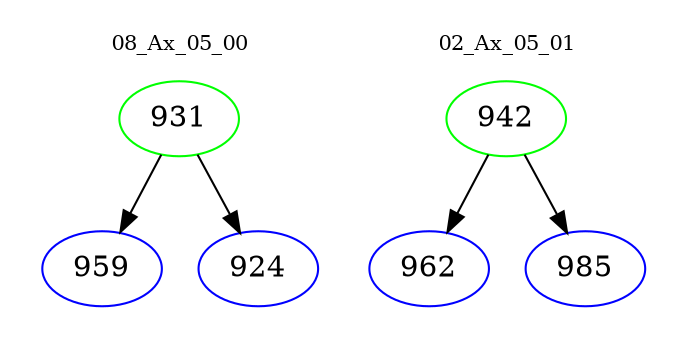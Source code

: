 digraph{
subgraph cluster_0 {
color = white
label = "08_Ax_05_00";
fontsize=10;
T0_931 [label="931", color="green"]
T0_931 -> T0_959 [color="black"]
T0_959 [label="959", color="blue"]
T0_931 -> T0_924 [color="black"]
T0_924 [label="924", color="blue"]
}
subgraph cluster_1 {
color = white
label = "02_Ax_05_01";
fontsize=10;
T1_942 [label="942", color="green"]
T1_942 -> T1_962 [color="black"]
T1_962 [label="962", color="blue"]
T1_942 -> T1_985 [color="black"]
T1_985 [label="985", color="blue"]
}
}
